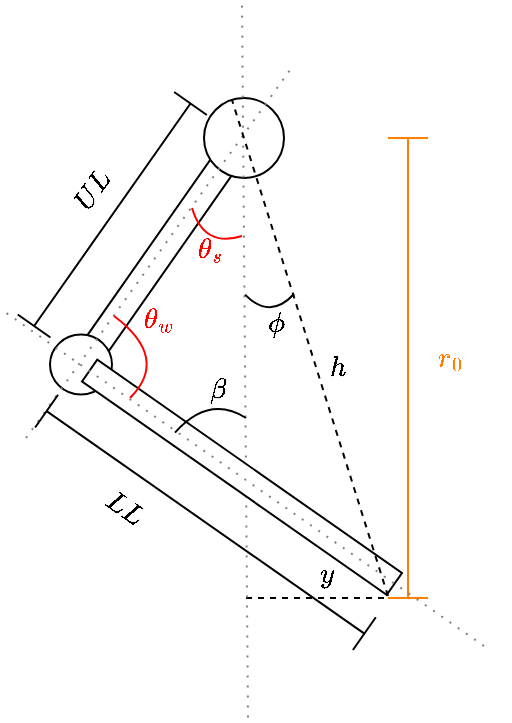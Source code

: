 <mxfile version="24.7.17">
  <diagram name="Page-1" id="2-yq-2Yjbyb76FJI6pMr">
    <mxGraphModel dx="1434" dy="884" grid="1" gridSize="10" guides="1" tooltips="1" connect="1" arrows="1" fold="1" page="1" pageScale="1" pageWidth="827" pageHeight="1169" math="1" shadow="0">
      <root>
        <mxCell id="0" />
        <mxCell id="1" parent="0" />
        <mxCell id="oWZj46wqxGFJ3fI6Mas_-39" value="" style="rounded=0;whiteSpace=wrap;html=1;rotation=-55;" parent="1" vertex="1">
          <mxGeometry x="544" y="296.7" width="149" height="13.3" as="geometry" />
        </mxCell>
        <mxCell id="oWZj46wqxGFJ3fI6Mas_-31" value="" style="endArrow=none;html=1;rounded=0;dashed=1;" parent="1" edge="1">
          <mxGeometry width="50" height="50" relative="1" as="geometry">
            <mxPoint x="658" y="480" as="sourcePoint" />
            <mxPoint x="730" y="480" as="targetPoint" />
          </mxGeometry>
        </mxCell>
        <mxCell id="oWZj46wqxGFJ3fI6Mas_-33" value="\(y\)" style="text;html=1;align=center;verticalAlign=middle;whiteSpace=wrap;rounded=0;" parent="1" vertex="1">
          <mxGeometry x="669" y="453" width="60" height="30" as="geometry" />
        </mxCell>
        <mxCell id="oWZj46wqxGFJ3fI6Mas_-35" value="" style="ellipse;whiteSpace=wrap;html=1;aspect=fixed;" parent="1" vertex="1">
          <mxGeometry x="560" y="348.3" width="31" height="30" as="geometry" />
        </mxCell>
        <mxCell id="oWZj46wqxGFJ3fI6Mas_-38" value="" style="ellipse;whiteSpace=wrap;html=1;aspect=fixed;" parent="1" vertex="1">
          <mxGeometry x="637" y="230" width="40" height="40" as="geometry" />
        </mxCell>
        <mxCell id="oWZj46wqxGFJ3fI6Mas_-40" value="" style="endArrow=none;dashed=1;html=1;rounded=0;dashPattern=1 4;strokeColor=#808080;" parent="1" edge="1">
          <mxGeometry width="50" height="50" relative="1" as="geometry">
            <mxPoint x="659" y="539.8" as="sourcePoint" />
            <mxPoint x="656" y="182" as="targetPoint" />
          </mxGeometry>
        </mxCell>
        <mxCell id="oWZj46wqxGFJ3fI6Mas_-41" value="" style="endArrow=none;dashed=1;html=1;rounded=0;dashPattern=1 4;strokeColor=#808080;" parent="1" edge="1">
          <mxGeometry width="50" height="50" relative="1" as="geometry">
            <mxPoint x="548" y="400" as="sourcePoint" />
            <mxPoint x="680" y="216" as="targetPoint" />
          </mxGeometry>
        </mxCell>
        <mxCell id="oWZj46wqxGFJ3fI6Mas_-43" value="" style="shape=crossbar;whiteSpace=wrap;html=1;rounded=1;direction=south;fontFamily=Helvetica;fontSize=11;fontColor=#FF8000;labelBackgroundColor=default;rotation=-144.9;strokeColor=#000000;" parent="1" vertex="1">
          <mxGeometry x="581.15" y="220.36" width="20" height="136" as="geometry" />
        </mxCell>
        <mxCell id="oWZj46wqxGFJ3fI6Mas_-44" value="&lt;span style=&quot;color: rgba(0, 0, 0, 0); font-family: monospace; font-size: 0px; text-align: start; text-wrap: nowrap; background-color: rgb(251, 251, 251);&quot;&gt;%3CmxGraphModel%3E%3Croot%3E%3CmxCell%20id%3D%220%22%2F%3E%3CmxCell%20id%3D%221%22%20parent%3D%220%22%2F%3E%3CmxCell%20id%3D%222%22%20value%3D%22%5C(%5Ctheta_w%5C)%22%20style%3D%22text%3Bhtml%3D1%3Balign%3Dcenter%3BverticalAlign%3Dmiddle%3BwhiteSpace%3Dwrap%3Brounded%3D0%3BfontColor%3D%23FF0000%3B%22%20vertex%3D%221%22%20parent%3D%221%22%3E%3CmxGeometry%20x%3D%22585%22%20y%3D%22326.36%22%20width%3D%2260%22%20height%3D%2230%22%20as%3D%22geometry%22%2F%3E%3C%2FmxCell%3E%3C%2Froot%3E%3C%2FmxGraphModel%3E&lt;/span&gt;" style="shape=crossbar;whiteSpace=wrap;html=1;rounded=1;direction=south;fontFamily=Helvetica;fontSize=11;fontColor=#FF8000;labelBackgroundColor=default;rotation=-55;strokeColor=#000000;" parent="1" vertex="1">
          <mxGeometry x="627.74" y="345.21" width="20" height="193.95" as="geometry" />
        </mxCell>
        <mxCell id="oWZj46wqxGFJ3fI6Mas_-45" value="\(UL\)" style="text;html=1;align=center;verticalAlign=middle;whiteSpace=wrap;rounded=0;rotation=-54;" parent="1" vertex="1">
          <mxGeometry x="551" y="261" width="60" height="30" as="geometry" />
        </mxCell>
        <mxCell id="oWZj46wqxGFJ3fI6Mas_-46" value="\(LL\)" style="text;html=1;align=center;verticalAlign=middle;whiteSpace=wrap;rounded=0;rotation=35;" parent="1" vertex="1">
          <mxGeometry x="567.74" y="420" width="60" height="30" as="geometry" />
        </mxCell>
        <mxCell id="r4Mdc9I6uflNban5wSoO-3" value="" style="endArrow=none;html=1;rounded=0;curved=1;strokeColor=#FF0000;" parent="1" edge="1">
          <mxGeometry width="50" height="50" relative="1" as="geometry">
            <mxPoint x="631" y="285" as="sourcePoint" />
            <mxPoint x="656" y="299" as="targetPoint" />
            <Array as="points">
              <mxPoint x="637" y="305" />
            </Array>
          </mxGeometry>
        </mxCell>
        <mxCell id="r4Mdc9I6uflNban5wSoO-4" value="\(\theta_s\)" style="text;html=1;align=center;verticalAlign=middle;whiteSpace=wrap;rounded=0;fontColor=#FF0000;" parent="1" vertex="1">
          <mxGeometry x="610" y="291" width="60" height="30" as="geometry" />
        </mxCell>
        <mxCell id="0VD3f0m_VEV85dqsXMDz-2" value="\(\beta\)" style="text;html=1;align=center;verticalAlign=middle;whiteSpace=wrap;rounded=0;fontColor=#000000;" parent="1" vertex="1">
          <mxGeometry x="614" y="361" width="60" height="30" as="geometry" />
        </mxCell>
        <mxCell id="Nhif1REgkAqkTbEUiGux-2" value="&lt;span style=&quot;color: rgba(0, 0, 0, 0); font-family: monospace; font-size: 0px; text-align: start; text-wrap: nowrap; background-color: rgb(251, 251, 251);&quot;&gt;%3CmxGraphModel%3E%3Croot%3E%3CmxCell%20id%3D%220%22%2F%3E%3CmxCell%20id%3D%221%22%20parent%3D%220%22%2F%3E%3CmxCell%20id%3D%222%22%20value%3D%22%5C(%5Ctheta_w%5C)%22%20style%3D%22text%3Bhtml%3D1%3Balign%3Dcenter%3BverticalAlign%3Dmiddle%3BwhiteSpace%3Dwrap%3Brounded%3D0%3BfontColor%3D%23FF0000%3B%22%20vertex%3D%221%22%20parent%3D%221%22%3E%3CmxGeometry%20x%3D%22585%22%20y%3D%22326.36%22%20width%3D%2260%22%20height%3D%2230%22%20as%3D%22geometry%22%2F%3E%3C%2FmxCell%3E%3C%2Froot%3E%3C%2FmxGraphModel%3E&lt;/span&gt;" style="shape=crossbar;whiteSpace=wrap;html=1;rounded=1;direction=south;fontFamily=Helvetica;fontSize=11;fontColor=#FF8000;labelBackgroundColor=default;rotation=0;strokeColor=#FF8000;" parent="1" vertex="1">
          <mxGeometry x="729" y="250" width="20" height="230" as="geometry" />
        </mxCell>
        <mxCell id="Nhif1REgkAqkTbEUiGux-3" value="\(r_0\)" style="text;html=1;align=center;verticalAlign=middle;whiteSpace=wrap;rounded=0;fontColor=#FF8000;" parent="1" vertex="1">
          <mxGeometry x="730" y="345.21" width="60" height="30" as="geometry" />
        </mxCell>
        <mxCell id="oWZj46wqxGFJ3fI6Mas_-36" value="" style="rounded=0;whiteSpace=wrap;html=1;rotation=-145;" parent="1" vertex="1">
          <mxGeometry x="563" y="413" width="186" height="13.3" as="geometry" />
        </mxCell>
        <mxCell id="Nhif1REgkAqkTbEUiGux-6" value="" style="endArrow=none;dashed=1;html=1;rounded=0;dashPattern=1 4;strokeColor=#808080;" parent="1" edge="1">
          <mxGeometry width="50" height="50" relative="1" as="geometry">
            <mxPoint x="777" y="504" as="sourcePoint" />
            <mxPoint x="536" y="336" as="targetPoint" />
          </mxGeometry>
        </mxCell>
        <mxCell id="0VD3f0m_VEV85dqsXMDz-1" value="" style="endArrow=none;html=1;rounded=0;curved=1;" parent="1" edge="1">
          <mxGeometry width="50" height="50" relative="1" as="geometry">
            <mxPoint x="622.5" y="397.3" as="sourcePoint" />
            <mxPoint x="658" y="390" as="targetPoint" />
            <Array as="points">
              <mxPoint x="639.5" y="378.3" />
            </Array>
          </mxGeometry>
        </mxCell>
        <mxCell id="Nhif1REgkAqkTbEUiGux-8" value="" style="endArrow=none;html=1;rounded=0;dashed=1;" parent="1" edge="1">
          <mxGeometry width="50" height="50" relative="1" as="geometry">
            <mxPoint x="729" y="479" as="sourcePoint" />
            <mxPoint x="651" y="231" as="targetPoint" />
          </mxGeometry>
        </mxCell>
        <mxCell id="Nhif1REgkAqkTbEUiGux-9" value="" style="endArrow=none;html=1;rounded=0;curved=1;" parent="1" edge="1">
          <mxGeometry width="50" height="50" relative="1" as="geometry">
            <mxPoint x="657.5" y="328.3" as="sourcePoint" />
            <mxPoint x="682" y="328" as="targetPoint" />
            <Array as="points">
              <mxPoint x="670" y="341" />
            </Array>
          </mxGeometry>
        </mxCell>
        <mxCell id="Nhif1REgkAqkTbEUiGux-10" value="\(\phi\)" style="text;html=1;align=center;verticalAlign=middle;whiteSpace=wrap;rounded=0;fontColor=#000000;" parent="1" vertex="1">
          <mxGeometry x="643" y="328" width="60" height="30" as="geometry" />
        </mxCell>
        <mxCell id="Nhif1REgkAqkTbEUiGux-11" value="\(h\)" style="text;html=1;align=center;verticalAlign=middle;whiteSpace=wrap;rounded=0;fontColor=#000000;" parent="1" vertex="1">
          <mxGeometry x="674" y="350" width="60" height="30" as="geometry" />
        </mxCell>
        <mxCell id="r4Mdc9I6uflNban5wSoO-2" value="\(\theta_w\)" style="text;html=1;align=center;verticalAlign=middle;whiteSpace=wrap;rounded=0;fontColor=#FF0000;" parent="1" vertex="1">
          <mxGeometry x="585" y="326.36" width="60" height="30" as="geometry" />
        </mxCell>
        <mxCell id="r4Mdc9I6uflNban5wSoO-1" value="" style="endArrow=none;html=1;rounded=0;curved=1;strokeColor=#FF0000;" parent="1" edge="1">
          <mxGeometry width="50" height="50" relative="1" as="geometry">
            <mxPoint x="600" y="380" as="sourcePoint" />
            <mxPoint x="592" y="339" as="targetPoint" />
            <Array as="points">
              <mxPoint x="620" y="360" />
            </Array>
          </mxGeometry>
        </mxCell>
      </root>
    </mxGraphModel>
  </diagram>
</mxfile>
